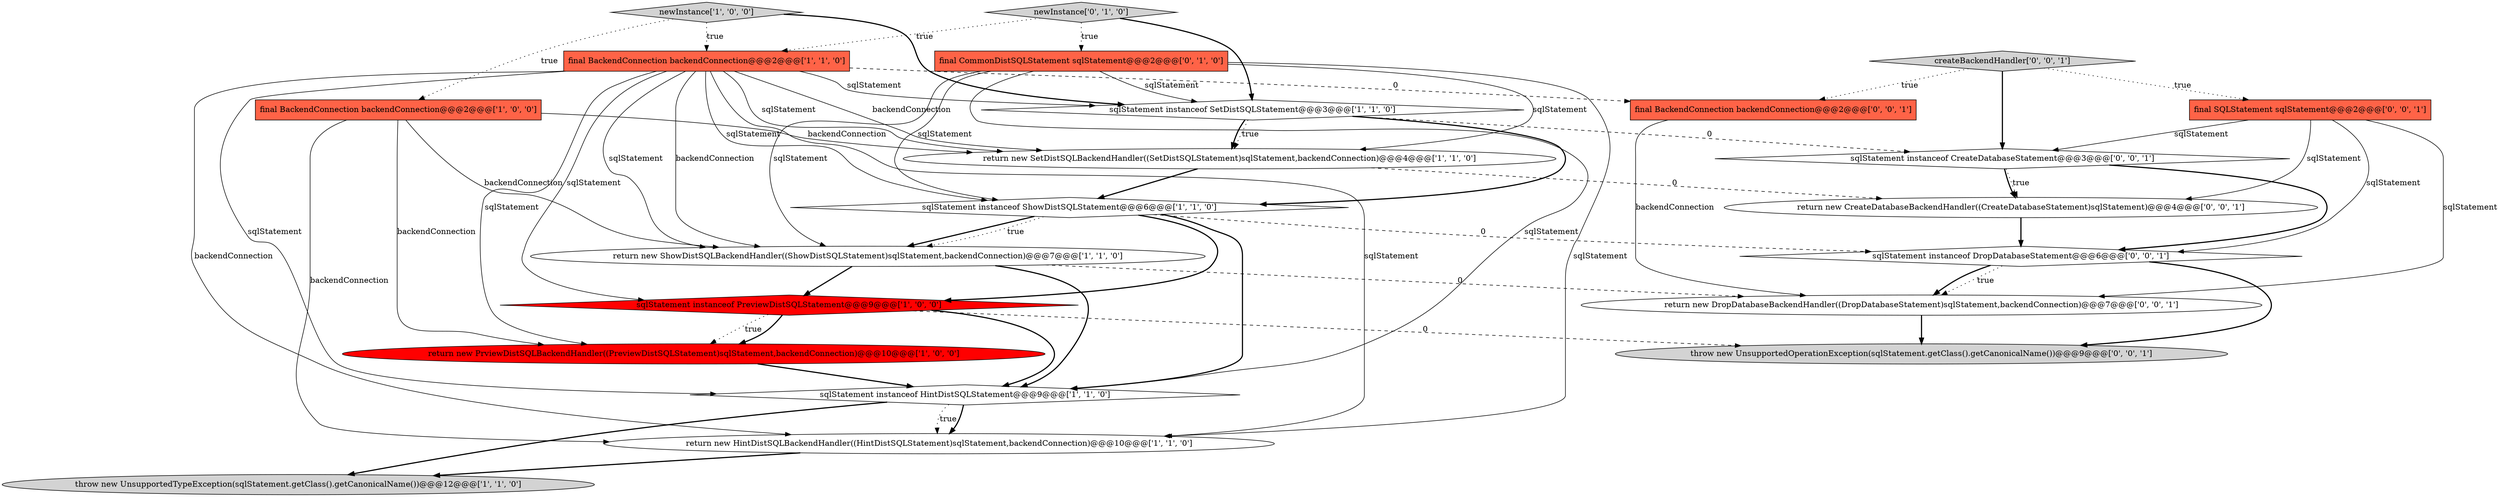 digraph {
9 [style = filled, label = "return new SetDistSQLBackendHandler((SetDistSQLStatement)sqlStatement,backendConnection)@@@4@@@['1', '1', '0']", fillcolor = white, shape = ellipse image = "AAA0AAABBB1BBB"];
2 [style = filled, label = "return new ShowDistSQLBackendHandler((ShowDistSQLStatement)sqlStatement,backendConnection)@@@7@@@['1', '1', '0']", fillcolor = white, shape = ellipse image = "AAA0AAABBB1BBB"];
20 [style = filled, label = "throw new UnsupportedOperationException(sqlStatement.getClass().getCanonicalName())@@@9@@@['0', '0', '1']", fillcolor = lightgray, shape = ellipse image = "AAA0AAABBB3BBB"];
15 [style = filled, label = "final SQLStatement sqlStatement@@@2@@@['0', '0', '1']", fillcolor = tomato, shape = box image = "AAA0AAABBB3BBB"];
4 [style = filled, label = "newInstance['1', '0', '0']", fillcolor = lightgray, shape = diamond image = "AAA0AAABBB1BBB"];
1 [style = filled, label = "final BackendConnection backendConnection@@@2@@@['1', '0', '0']", fillcolor = tomato, shape = box image = "AAA0AAABBB1BBB"];
3 [style = filled, label = "sqlStatement instanceof ShowDistSQLStatement@@@6@@@['1', '1', '0']", fillcolor = white, shape = diamond image = "AAA0AAABBB1BBB"];
5 [style = filled, label = "sqlStatement instanceof PreviewDistSQLStatement@@@9@@@['1', '0', '0']", fillcolor = red, shape = diamond image = "AAA1AAABBB1BBB"];
14 [style = filled, label = "return new CreateDatabaseBackendHandler((CreateDatabaseStatement)sqlStatement)@@@4@@@['0', '0', '1']", fillcolor = white, shape = ellipse image = "AAA0AAABBB3BBB"];
17 [style = filled, label = "sqlStatement instanceof CreateDatabaseStatement@@@3@@@['0', '0', '1']", fillcolor = white, shape = diamond image = "AAA0AAABBB3BBB"];
11 [style = filled, label = "sqlStatement instanceof SetDistSQLStatement@@@3@@@['1', '1', '0']", fillcolor = white, shape = diamond image = "AAA0AAABBB1BBB"];
16 [style = filled, label = "return new DropDatabaseBackendHandler((DropDatabaseStatement)sqlStatement,backendConnection)@@@7@@@['0', '0', '1']", fillcolor = white, shape = ellipse image = "AAA0AAABBB3BBB"];
21 [style = filled, label = "final BackendConnection backendConnection@@@2@@@['0', '0', '1']", fillcolor = tomato, shape = box image = "AAA0AAABBB3BBB"];
8 [style = filled, label = "return new HintDistSQLBackendHandler((HintDistSQLStatement)sqlStatement,backendConnection)@@@10@@@['1', '1', '0']", fillcolor = white, shape = ellipse image = "AAA0AAABBB1BBB"];
13 [style = filled, label = "newInstance['0', '1', '0']", fillcolor = lightgray, shape = diamond image = "AAA0AAABBB2BBB"];
0 [style = filled, label = "sqlStatement instanceof HintDistSQLStatement@@@9@@@['1', '1', '0']", fillcolor = white, shape = diamond image = "AAA0AAABBB1BBB"];
7 [style = filled, label = "throw new UnsupportedTypeException(sqlStatement.getClass().getCanonicalName())@@@12@@@['1', '1', '0']", fillcolor = lightgray, shape = ellipse image = "AAA0AAABBB1BBB"];
6 [style = filled, label = "return new PrviewDistSQLBackendHandler((PreviewDistSQLStatement)sqlStatement,backendConnection)@@@10@@@['1', '0', '0']", fillcolor = red, shape = ellipse image = "AAA1AAABBB1BBB"];
10 [style = filled, label = "final BackendConnection backendConnection@@@2@@@['1', '1', '0']", fillcolor = tomato, shape = box image = "AAA0AAABBB1BBB"];
18 [style = filled, label = "sqlStatement instanceof DropDatabaseStatement@@@6@@@['0', '0', '1']", fillcolor = white, shape = diamond image = "AAA0AAABBB3BBB"];
19 [style = filled, label = "createBackendHandler['0', '0', '1']", fillcolor = lightgray, shape = diamond image = "AAA0AAABBB3BBB"];
12 [style = filled, label = "final CommonDistSQLStatement sqlStatement@@@2@@@['0', '1', '0']", fillcolor = tomato, shape = box image = "AAA0AAABBB2BBB"];
10->0 [style = solid, label="sqlStatement"];
1->8 [style = solid, label="backendConnection"];
10->9 [style = solid, label="sqlStatement"];
10->8 [style = solid, label="backendConnection"];
10->5 [style = solid, label="sqlStatement"];
2->5 [style = bold, label=""];
10->21 [style = dashed, label="0"];
1->6 [style = solid, label="backendConnection"];
10->2 [style = solid, label="sqlStatement"];
13->12 [style = dotted, label="true"];
4->1 [style = dotted, label="true"];
18->16 [style = dotted, label="true"];
4->10 [style = dotted, label="true"];
3->18 [style = dashed, label="0"];
5->6 [style = dotted, label="true"];
10->11 [style = solid, label="sqlStatement"];
17->14 [style = dotted, label="true"];
12->11 [style = solid, label="sqlStatement"];
12->0 [style = solid, label="sqlStatement"];
11->9 [style = dotted, label="true"];
6->0 [style = bold, label=""];
19->21 [style = dotted, label="true"];
19->17 [style = bold, label=""];
11->17 [style = dashed, label="0"];
10->8 [style = solid, label="sqlStatement"];
10->9 [style = solid, label="backendConnection"];
12->2 [style = solid, label="sqlStatement"];
13->10 [style = dotted, label="true"];
19->15 [style = dotted, label="true"];
11->9 [style = bold, label=""];
13->11 [style = bold, label=""];
10->2 [style = solid, label="backendConnection"];
1->9 [style = solid, label="backendConnection"];
8->7 [style = bold, label=""];
3->0 [style = bold, label=""];
5->20 [style = dashed, label="0"];
0->7 [style = bold, label=""];
21->16 [style = solid, label="backendConnection"];
0->8 [style = dotted, label="true"];
18->20 [style = bold, label=""];
3->5 [style = bold, label=""];
2->0 [style = bold, label=""];
9->14 [style = dashed, label="0"];
5->6 [style = bold, label=""];
3->2 [style = bold, label=""];
5->0 [style = bold, label=""];
11->3 [style = bold, label=""];
17->14 [style = bold, label=""];
12->9 [style = solid, label="sqlStatement"];
15->17 [style = solid, label="sqlStatement"];
2->16 [style = dashed, label="0"];
10->6 [style = solid, label="sqlStatement"];
0->8 [style = bold, label=""];
15->14 [style = solid, label="sqlStatement"];
9->3 [style = bold, label=""];
14->18 [style = bold, label=""];
15->16 [style = solid, label="sqlStatement"];
15->18 [style = solid, label="sqlStatement"];
4->11 [style = bold, label=""];
16->20 [style = bold, label=""];
10->3 [style = solid, label="sqlStatement"];
12->8 [style = solid, label="sqlStatement"];
17->18 [style = bold, label=""];
1->2 [style = solid, label="backendConnection"];
3->2 [style = dotted, label="true"];
12->3 [style = solid, label="sqlStatement"];
18->16 [style = bold, label=""];
}
